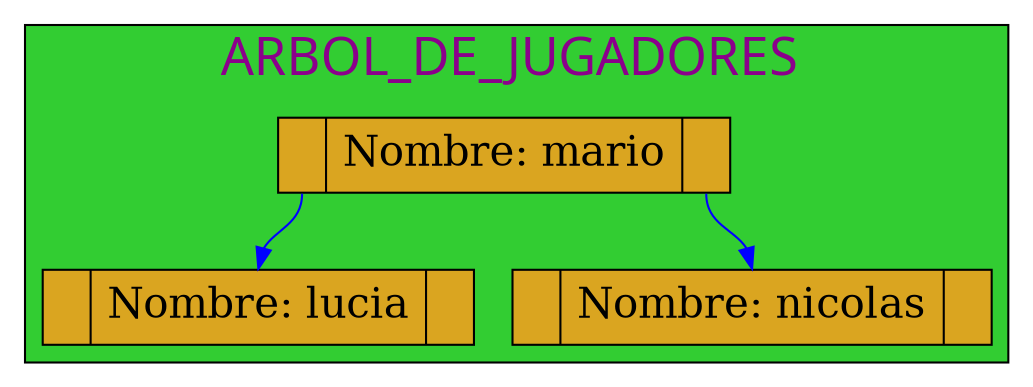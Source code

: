 digraph ArbolBB{
subgraph cluster_1 {

label= "ARBOL_DE_JUGADORES ";
labelloc=t;
fontcolor=magenta4;
fontname=algerian
fontsize=25;
style=filled;
fillcolor=limegreen;
node[shape=record,height=0.5 style=filled fontcolor=black fillcolor=goldenrod fontsize=20 ];


25770476720[label="<f0> |<f1>Nombre: mario |<f2> " ]; 
25770490768[label="<f0> |<f1>Nombre: nicolas |<f2>" ]
25770489296[label="<f0> |<f1>Nombre: lucia |<f2>" ]

25770476720:f2->25770490768:f1 [color=blue ]
25770476720:f0->25770489296:f1 [color=blue]

 }

 }